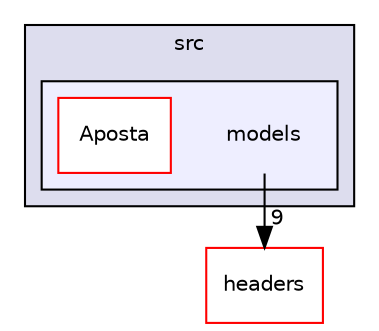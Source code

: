 digraph "Versao_de_Seguranca_Rascunho/src/models" {
  compound=true
  node [ fontsize="10", fontname="Helvetica"];
  edge [ labelfontsize="10", labelfontname="Helvetica"];
  subgraph clusterdir_74228a01bc219b98964e3f1e31a5405b {
    graph [ bgcolor="#ddddee", pencolor="black", label="src" fontname="Helvetica", fontsize="10", URL="dir_74228a01bc219b98964e3f1e31a5405b.html"]
  subgraph clusterdir_e6b0109e0789edffbbd86fb2d33e8efa {
    graph [ bgcolor="#eeeeff", pencolor="black", label="" URL="dir_e6b0109e0789edffbbd86fb2d33e8efa.html"];
    dir_e6b0109e0789edffbbd86fb2d33e8efa [shape=plaintext label="models"];
    dir_698e3d5fadda5809c81b6381e89bb851 [shape=box label="Aposta" color="red" fillcolor="white" style="filled" URL="dir_698e3d5fadda5809c81b6381e89bb851.html"];
  }
  }
  dir_12484101b3badd222c5f6336c0466e50 [shape=box label="headers" fillcolor="white" style="filled" color="red" URL="dir_12484101b3badd222c5f6336c0466e50.html"];
  dir_e6b0109e0789edffbbd86fb2d33e8efa->dir_12484101b3badd222c5f6336c0466e50 [headlabel="9", labeldistance=1.5 headhref="dir_000021_000006.html"];
}
